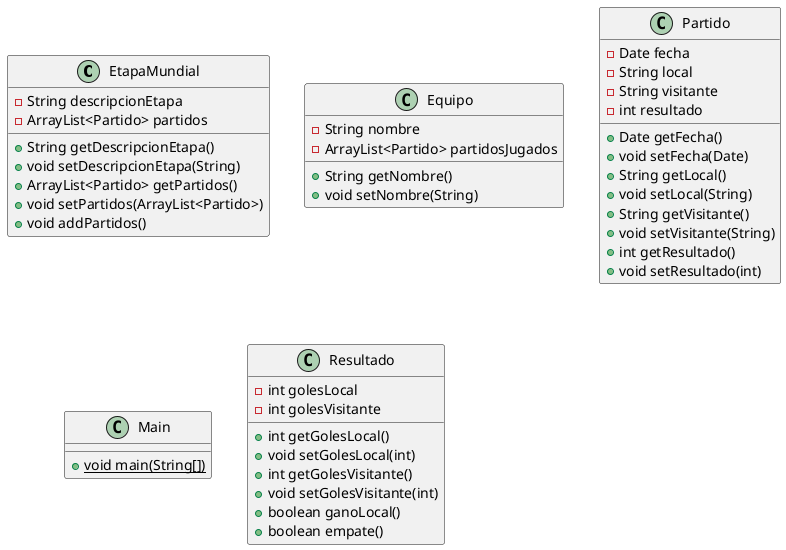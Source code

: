 @startuml
class EtapaMundial {
- String descripcionEtapa
- ArrayList<Partido> partidos
+ String getDescripcionEtapa()
+ void setDescripcionEtapa(String)
+ ArrayList<Partido> getPartidos()
+ void setPartidos(ArrayList<Partido>)
+ void addPartidos()
}
class Equipo {
- String nombre
- ArrayList<Partido> partidosJugados
+ String getNombre()
+ void setNombre(String)
}
class Partido {
- Date fecha
- String local
- String visitante
- int resultado
+ Date getFecha()
+ void setFecha(Date)
+ String getLocal()
+ void setLocal(String)
+ String getVisitante()
+ void setVisitante(String)
+ int getResultado()
+ void setResultado(int)
}
class Main {
+ {static} void main(String[])
}
class Resultado {
- int golesLocal
- int golesVisitante
+ int getGolesLocal()
+ void setGolesLocal(int)
+ int getGolesVisitante()
+ void setGolesVisitante(int)
+ boolean ganoLocal()
+ boolean empate()
}
@enduml